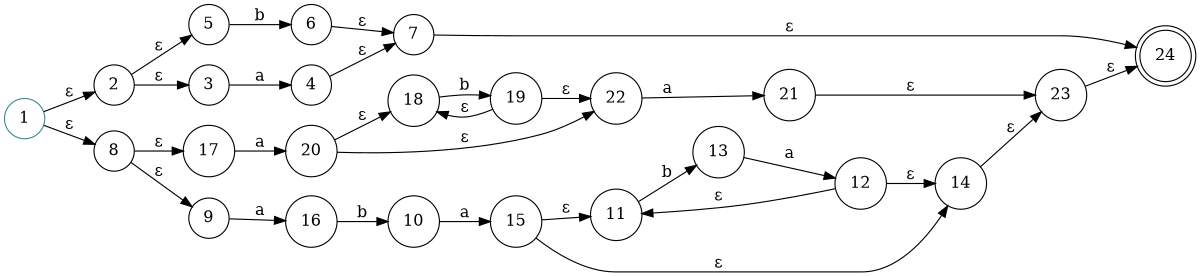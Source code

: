 digraph finite_state_machine {
	rankdir=LR size="8,5"
	node [shape=doublecircle]
	24
	node [shape=circle]
	1 [color="#3F888F"]
	1 -> 2 [label="ε"]
	1 -> 8 [label="ε"]
	8 -> 17 [label="ε"]
	8 -> 9 [label="ε"]
	9 -> 16 [label=a]
	10 -> 15 [label=a]
	11 -> 13 [label=b]
	12 -> 11 [label="ε"]
	12 -> 14 [label="ε"]
	13 -> 12 [label=a]
	14 -> 23 [label="ε"]
	15 -> 11 [label="ε"]
	15 -> 14 [label="ε"]
	16 -> 10 [label=b]
	17 -> 20 [label=a]
	18 -> 19 [label=b]
	19 -> 18 [label="ε"]
	19 -> 22 [label="ε"]
	20 -> 18 [label="ε"]
	20 -> 22 [label="ε"]
	21 -> 23 [label="ε"]
	22 -> 21 [label=a]
	23 -> 24 [label="ε"]
	2 -> 5 [label="ε"]
	2 -> 3 [label="ε"]
	3 -> 4 [label=a]
	4 -> 7 [label="ε"]
	5 -> 6 [label=b]
	6 -> 7 [label="ε"]
	7 -> 24 [label="ε"]
}
